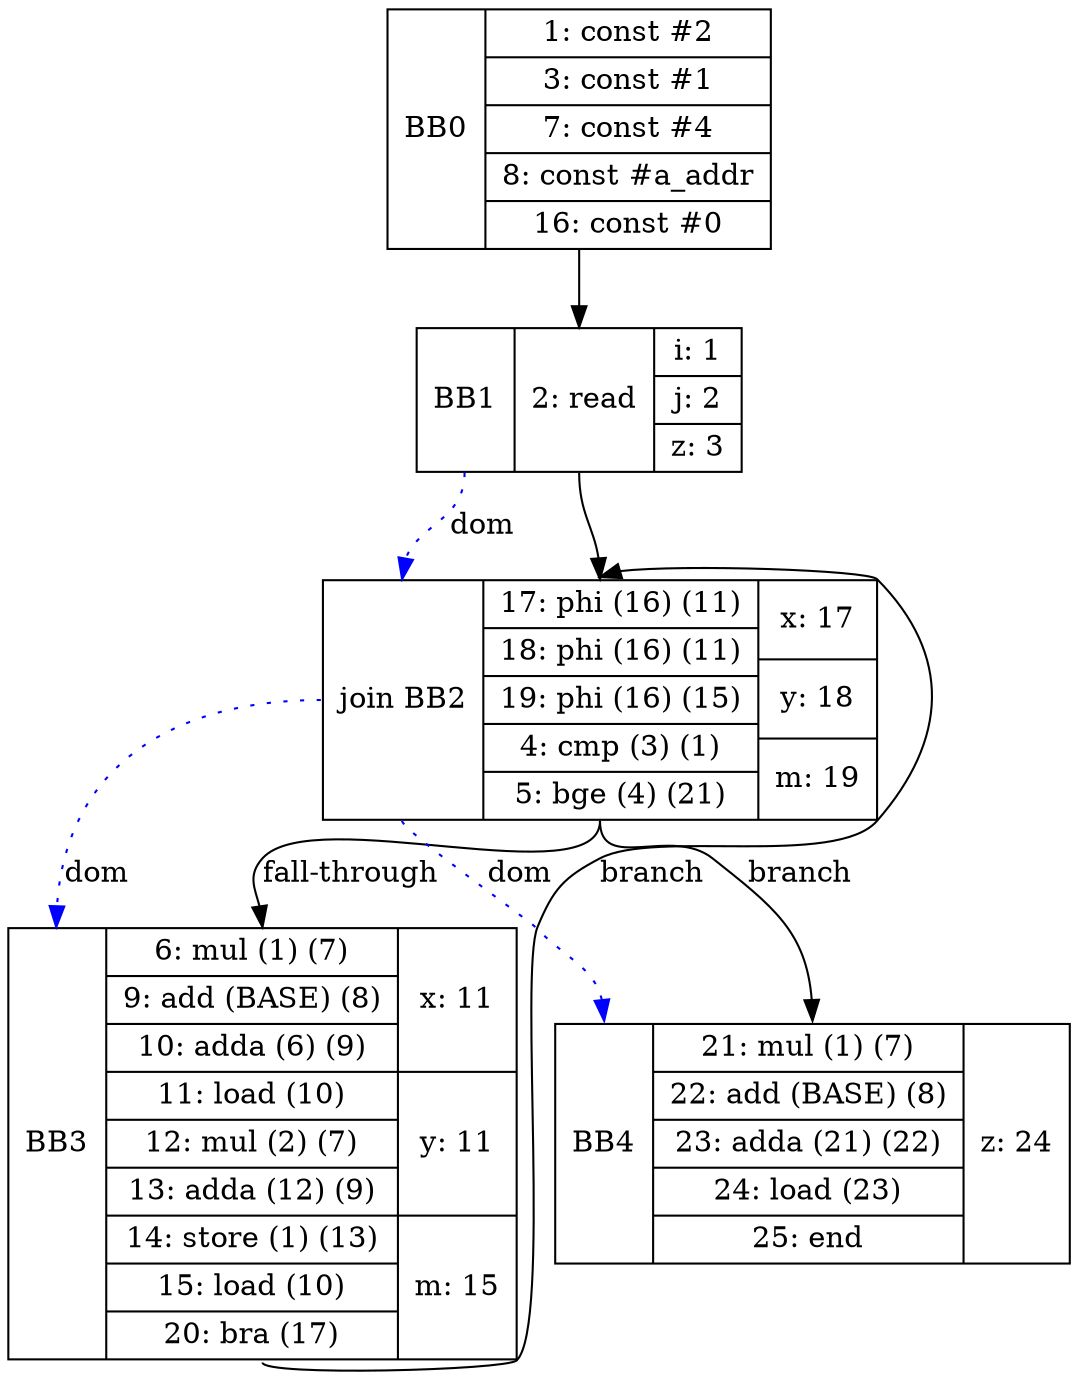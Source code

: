 digraph G {
bb0 [shape=record, label="<b>BB0 | {1: const #2|3: const #1|7: const #4|8: const #a_addr|16: const #0}"];
bb1 [shape=record, label="<b>BB1 | {2: read}| {i: 1 | j: 2 | z: 3}"];
bb2 [shape=record, label="<b>join BB2 | {17: phi (16) (11)|18: phi (16) (11)|19: phi (16) (15)|4: cmp (3) (1)|5: bge (4) (21)}| {x: 17 | y: 18 | m: 19}"];
bb3 [shape=record, label="<b>BB3 | {6: mul (1) (7)|9: add (BASE) (8)|10: adda (6) (9)|11: load (10)|12: mul (2) (7)|13: adda (12) (9)|14: store (1) (13)|15: load (10)|20: bra (17)}| {x: 11 | y: 11 | m: 15}"];
bb4 [shape=record, label="<b>BB4 | {21: mul (1) (7)|22: add (BASE) (8)|23: adda (21) (22)|24: load (23)|25: end}| {z: 24}"];
bb0:s -> bb1:n ;
bb1:s -> bb2:n ;
bb3:s -> bb2:n [label="branch"];
bb2:s -> bb3:n [label="fall-through"];
bb2:s -> bb4:n [label="branch"];
bb1:b -> bb2:b [color=blue, style=dotted, label="dom"];
bb2:b -> bb3:b [color=blue, style=dotted, label="dom"];
bb2:b -> bb4:b [color=blue, style=dotted, label="dom"];
}